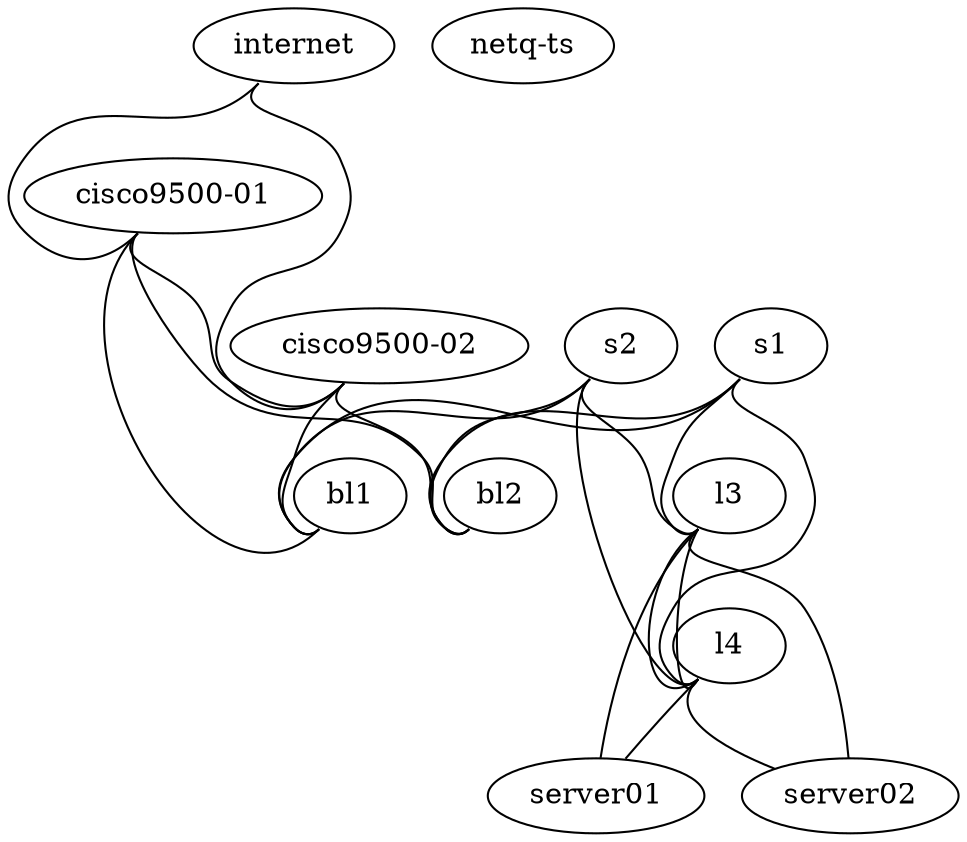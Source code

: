 graph site {
 "internet" [function="internet" os="CumulusCommunity/cumulus-vx" version="3.7.2" memory="1024" config="./helper_scripts/extra_switch_config.sh" mgmt_ip="192.168.200.1"]
 "cisco9500-01" [function="cisco" os="CumulusCommunity/cumulus-vx" version="3.7.2" memory="1024" config="./helper_scripts/extra_switch_config.sh" mgmt_ip="192.168.200.2"]
 "cisco9500-02" [function="cisco" os="CumulusCommunity/cumulus-vx" version="3.7.2" memory="1024" config="./helper_scripts/extra_switch_config.sh" mgmt_ip="192.168.200.3"]
 "s1" [function="spine" os="CumulusCommunity/cumulus-vx" version="3.7.2" memory="1024" config="./helper_scripts/extra_switch_config.sh" mgmt_ip="192.168.200.4"]
 "s2" [function="spine" os="CumulusCommunity/cumulus-vx" version="3.7.2" memory="1024" config="./helper_scripts/extra_switch_config.sh" mgmt_ip="192.168.200.5"]
 "bl1" [function="leaf" os="CumulusCommunity/cumulus-vx" version="3.7.2" memory="1024" config="./helper_scripts/extra_switch_config.sh" mgmt_ip="192.168.200.6"]
 "bl2" [function="leaf" os="CumulusCommunity/cumulus-vx" version="3.7.2" memory="1024" config="./helper_scripts/extra_switch_config.sh" mgmt_ip="192.168.200.7"]
 "l3" [function="leaf" os="CumulusCommunity/cumulus-vx" version="3.7.2" memory="1024" config="./helper_scripts/extra_switch_config.sh" mgmt_ip="192.168.200.8"]
 "l4" [function="leaf" os="CumulusCommunity/cumulus-vx" version="3.7.2" memory="1024" config="./helper_scripts/extra_switch_config.sh" mgmt_ip="192.168.200.9"]
 "server01" [function="host" os="yk0/ubuntu-xenial" memory="768" config="./helper_scripts/extra_server_config.sh" mgmt_ip="192.168.200.10"]
 "server02" [function="host" os="yk0/ubuntu-xenial" memory="768" config="./helper_scripts/extra_server_config.sh" mgmt_ip="192.168.200.11"]
 "netq-ts"   [function="host" config="./helper_scripts/extra_server_config.sh" mgmt_ip="192.168.200.250" memory="2048" os="cumulus/ts"]



"internet":"swp1" -- "cisco9500-01":"swp4"
"internet":"swp2" -- "cisco9500-02":"swp4"
"cisco9500-01":"swp1" -- "bl1":"swp51"
"cisco9500-01":"swp2" -- "bl2":"swp47"
"cisco9500-02":"swp1" -- "bl1":"swp52"
"cisco9500-02":"swp2" -- "bl2":"swp48"
"cisco9500-01":"swp3" -- "cisco9500-02":"swp3"

"s1":"swp1" -- "bl1":"swp53"
"s1":"swp2" -- "bl2":"swp50"
"s1":"swp3" -- "l3":"swp50"
"s1":"swp4" -- "l4":"swp50"
"s2":"swp1" -- "bl1":"swp54"
"s2":"swp2" -- "bl2":"swp52"
"s2":"swp3" -- "l3":"swp52"
"s2":"swp4" -- "l4":"swp52"
"l3":"swp1" -- "server01":"eth1"
"l3":"swp2" -- "server02":"eth1"
"l4":"swp1" -- "server01":"eth2"
"l4":"swp2" -- "server02":"eth2"
"l3":"swp47" -- "l4":"swp47"
"l3":"swp48" -- "l4":"swp48"
}
